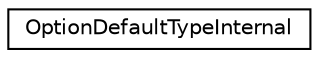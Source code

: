 digraph "类继承关系图"
{
 // LATEX_PDF_SIZE
  edge [fontname="Helvetica",fontsize="10",labelfontname="Helvetica",labelfontsize="10"];
  node [fontname="Helvetica",fontsize="10",shape=record];
  rankdir="LR";
  Node0 [label="OptionDefaultTypeInternal",height=0.2,width=0.4,color="black", fillcolor="white", style="filled",URL="$structOptionDefaultTypeInternal.html",tooltip=" "];
}

